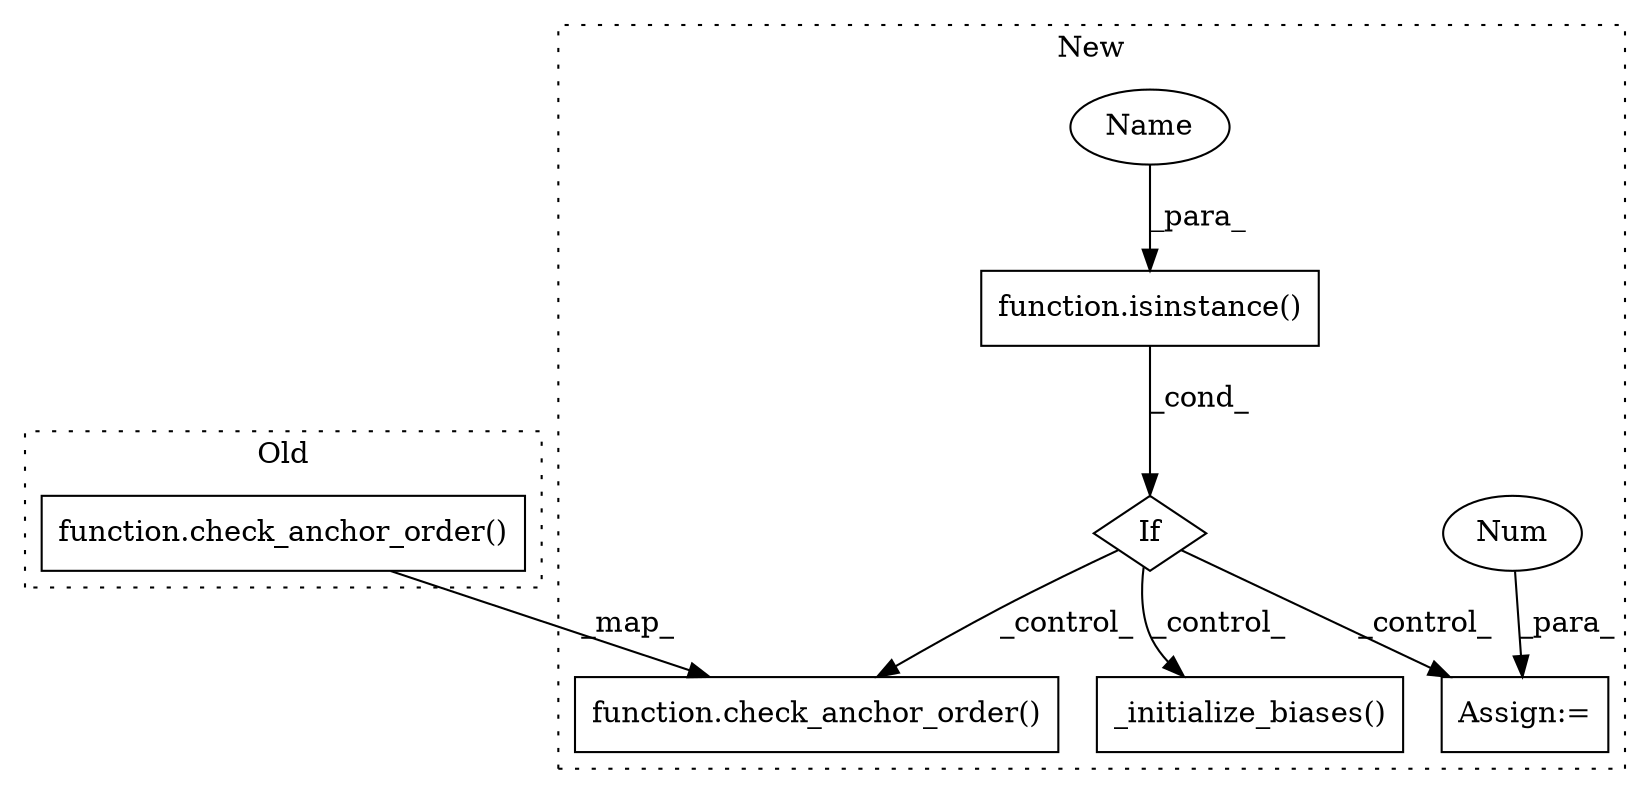digraph G {
subgraph cluster0 {
1 [label="function.check_anchor_order()" a="75" s="2757,2777" l="19,1" shape="box"];
label = "Old";
style="dotted";
}
subgraph cluster1 {
2 [label="function.check_anchor_order()" a="75" s="2834,2854" l="19,1" shape="box"];
3 [label="If" a="96" s="2596,2620" l="3,14" shape="diamond"];
4 [label="function.isinstance()" a="75" s="2599,2619" l="11,1" shape="box"];
5 [label="Assign:=" a="68" s="2635" l="3" shape="box"];
6 [label="Num" a="76" s="2638" l="3" shape="ellipse"];
7 [label="_initialize_biases()" a="75" s="2903" l="25" shape="box"];
8 [label="Name" a="87" s="2610" l="1" shape="ellipse"];
label = "New";
style="dotted";
}
1 -> 2 [label="_map_"];
3 -> 7 [label="_control_"];
3 -> 2 [label="_control_"];
3 -> 5 [label="_control_"];
4 -> 3 [label="_cond_"];
6 -> 5 [label="_para_"];
8 -> 4 [label="_para_"];
}
